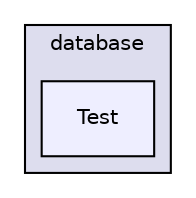 digraph "E:/Glasgow Course Works/Realtime Embeded Programming/Project files/CourseProject/Attendance-recording-system/src/database/Test" {
  compound=true
  node [ fontsize="10", fontname="Helvetica"];
  edge [ labelfontsize="10", labelfontname="Helvetica"];
  subgraph clusterdir_59761aae5c38257df89346c8991fc1e2 {
    graph [ bgcolor="#ddddee", pencolor="black", label="database" fontname="Helvetica", fontsize="10", URL="dir_59761aae5c38257df89346c8991fc1e2.html"]
  dir_377f8e4cbbe9c2d6e81a7e10404bf092 [shape=box, label="Test", style="filled", fillcolor="#eeeeff", pencolor="black", URL="dir_377f8e4cbbe9c2d6e81a7e10404bf092.html"];
  }
}
